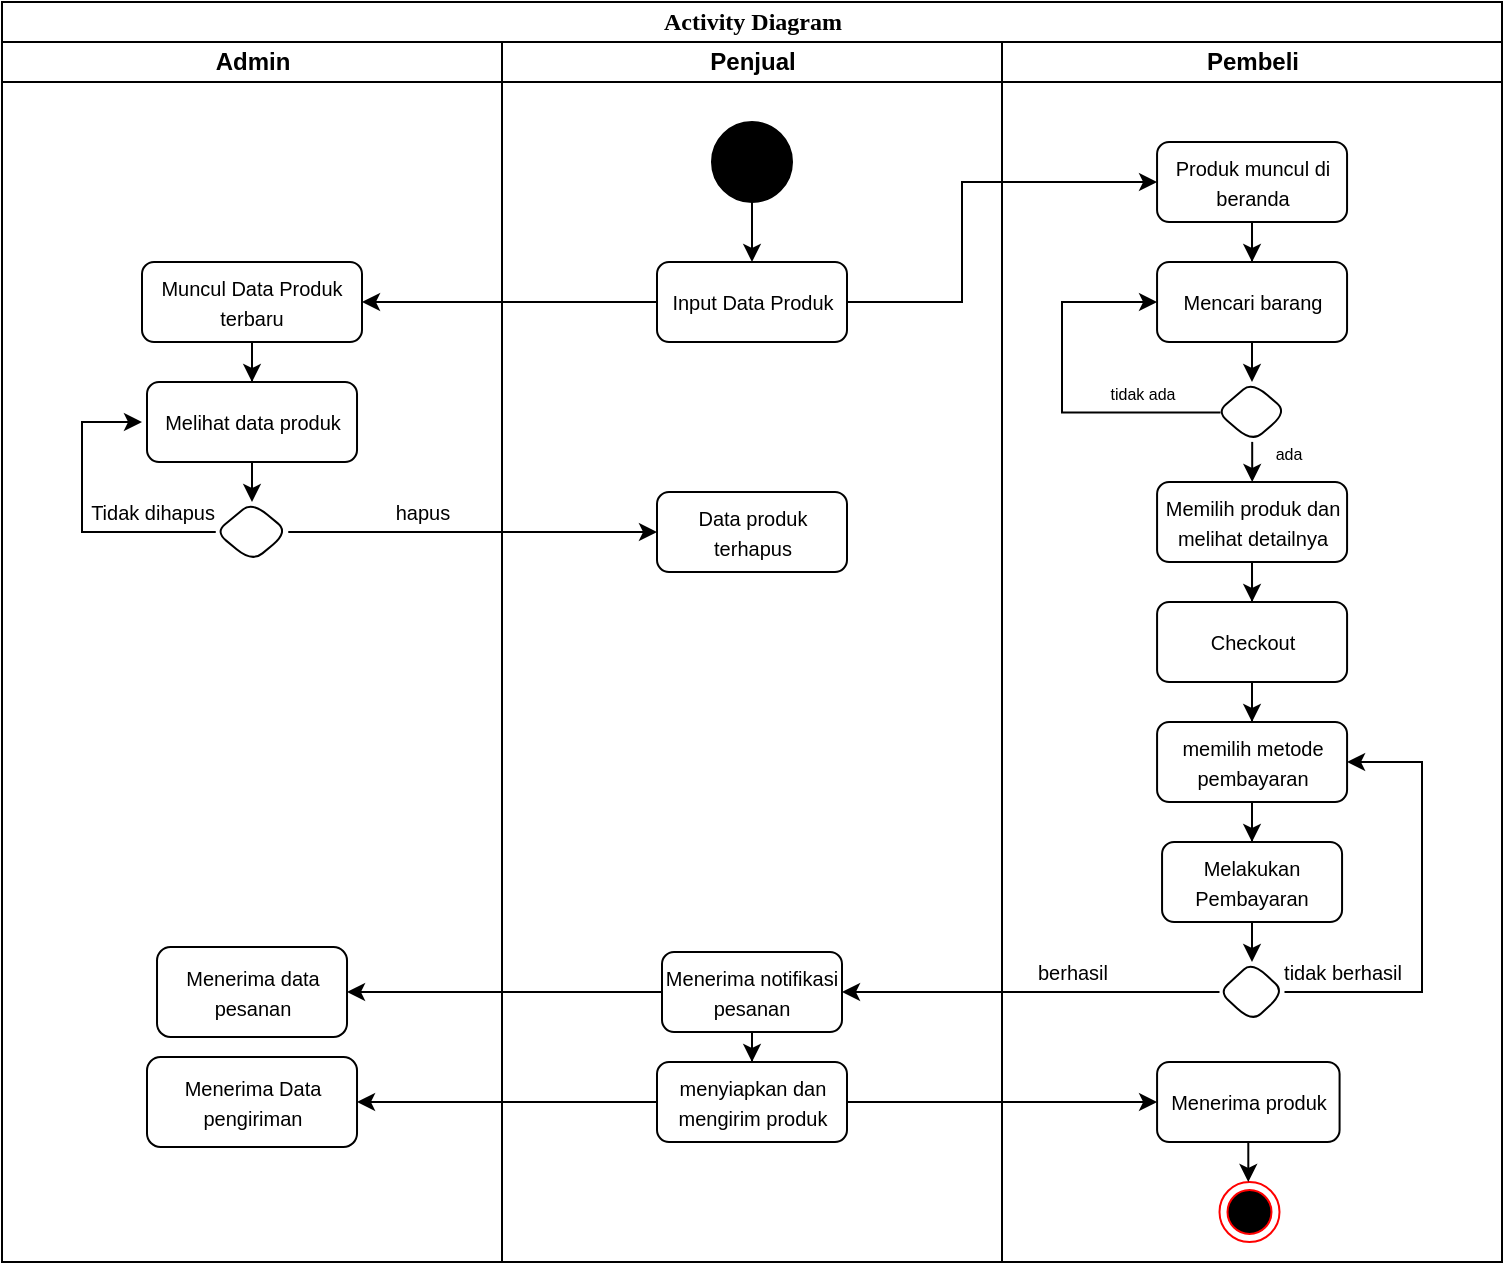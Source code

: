 <mxfile version="26.0.16">
  <diagram name="Page-1" id="0783ab3e-0a74-02c8-0abd-f7b4e66b4bec">
    <mxGraphModel dx="940" dy="447" grid="1" gridSize="10" guides="1" tooltips="1" connect="1" arrows="1" fold="1" page="1" pageScale="1" pageWidth="850" pageHeight="1100" background="none" math="0" shadow="0">
      <root>
        <mxCell id="0" />
        <mxCell id="1" parent="0" />
        <mxCell id="1c1d494c118603dd-1" value="Activity Diagram" style="swimlane;html=1;childLayout=stackLayout;startSize=20;rounded=0;shadow=0;comic=0;labelBackgroundColor=none;strokeWidth=1;fontFamily=Verdana;fontSize=12;align=center;" parent="1" vertex="1">
          <mxGeometry x="40" y="20" width="750" height="630" as="geometry" />
        </mxCell>
        <mxCell id="j9S7m9VbnJjn6Bd4xAih-59" value="" style="edgeStyle=orthogonalEdgeStyle;rounded=0;orthogonalLoop=1;jettySize=auto;html=1;exitX=0;exitY=0.5;exitDx=0;exitDy=0;" parent="1c1d494c118603dd-1" source="j9S7m9VbnJjn6Bd4xAih-56" target="j9S7m9VbnJjn6Bd4xAih-58" edge="1">
          <mxGeometry relative="1" as="geometry">
            <Array as="points">
              <mxPoint x="375" y="495" />
            </Array>
          </mxGeometry>
        </mxCell>
        <mxCell id="j9S7m9VbnJjn6Bd4xAih-69" value="" style="edgeStyle=orthogonalEdgeStyle;rounded=0;orthogonalLoop=1;jettySize=auto;html=1;entryX=0;entryY=0.5;entryDx=0;entryDy=0;" parent="1c1d494c118603dd-1" source="j9S7m9VbnJjn6Bd4xAih-64" target="j9S7m9VbnJjn6Bd4xAih-72" edge="1">
          <mxGeometry relative="1" as="geometry">
            <Array as="points" />
            <mxPoint x="570" y="550" as="targetPoint" />
          </mxGeometry>
        </mxCell>
        <mxCell id="1c1d494c118603dd-2" value="Admin" style="swimlane;html=1;startSize=20;" parent="1c1d494c118603dd-1" vertex="1">
          <mxGeometry y="20" width="250" height="610" as="geometry" />
        </mxCell>
        <mxCell id="R7YfHAetOZ6QjB4G0FDa-20" value="" style="edgeStyle=orthogonalEdgeStyle;rounded=0;orthogonalLoop=1;jettySize=auto;html=1;" parent="1c1d494c118603dd-2" source="R7YfHAetOZ6QjB4G0FDa-7" target="R7YfHAetOZ6QjB4G0FDa-18" edge="1">
          <mxGeometry relative="1" as="geometry" />
        </mxCell>
        <mxCell id="R7YfHAetOZ6QjB4G0FDa-7" value="&lt;font style=&quot;font-size: 10px;&quot;&gt;Muncul Data Produk terbaru&lt;/font&gt;" style="whiteSpace=wrap;html=1;rounded=1;" parent="1c1d494c118603dd-2" vertex="1">
          <mxGeometry x="70" y="110" width="110" height="40" as="geometry" />
        </mxCell>
        <mxCell id="R7YfHAetOZ6QjB4G0FDa-23" value="" style="edgeStyle=orthogonalEdgeStyle;rounded=0;orthogonalLoop=1;jettySize=auto;html=1;" parent="1c1d494c118603dd-2" source="R7YfHAetOZ6QjB4G0FDa-9" edge="1">
          <mxGeometry relative="1" as="geometry">
            <mxPoint x="70" y="190" as="targetPoint" />
            <Array as="points">
              <mxPoint x="40" y="245" />
              <mxPoint x="40" y="190" />
            </Array>
          </mxGeometry>
        </mxCell>
        <mxCell id="R7YfHAetOZ6QjB4G0FDa-9" value="" style="rhombus;whiteSpace=wrap;html=1;rounded=1;" parent="1c1d494c118603dd-2" vertex="1">
          <mxGeometry x="106.88" y="230" width="36.25" height="30" as="geometry" />
        </mxCell>
        <mxCell id="R7YfHAetOZ6QjB4G0FDa-17" value="&lt;font style=&quot;font-size: 10px;&quot;&gt;hapus&lt;/font&gt;" style="text;html=1;align=center;verticalAlign=middle;resizable=0;points=[];autosize=1;strokeColor=none;fillColor=none;" parent="1c1d494c118603dd-2" vertex="1">
          <mxGeometry x="185" y="220" width="50" height="30" as="geometry" />
        </mxCell>
        <mxCell id="R7YfHAetOZ6QjB4G0FDa-21" value="" style="edgeStyle=orthogonalEdgeStyle;rounded=0;orthogonalLoop=1;jettySize=auto;html=1;" parent="1c1d494c118603dd-2" source="R7YfHAetOZ6QjB4G0FDa-18" target="R7YfHAetOZ6QjB4G0FDa-9" edge="1">
          <mxGeometry relative="1" as="geometry" />
        </mxCell>
        <mxCell id="R7YfHAetOZ6QjB4G0FDa-18" value="&lt;font style=&quot;font-size: 10px;&quot;&gt;Melihat data produk&lt;/font&gt;" style="whiteSpace=wrap;html=1;rounded=1;" parent="1c1d494c118603dd-2" vertex="1">
          <mxGeometry x="72.5" y="170" width="105.01" height="40" as="geometry" />
        </mxCell>
        <mxCell id="R7YfHAetOZ6QjB4G0FDa-24" value="&lt;font style=&quot;font-size: 10px;&quot;&gt;Tidak dihapus&lt;/font&gt;" style="text;html=1;align=center;verticalAlign=middle;resizable=0;points=[];autosize=1;strokeColor=none;fillColor=none;" parent="1c1d494c118603dd-2" vertex="1">
          <mxGeometry x="30.0" y="220" width="90" height="30" as="geometry" />
        </mxCell>
        <mxCell id="R7YfHAetOZ6QjB4G0FDa-25" value="&lt;font style=&quot;font-size: 10px;&quot;&gt;Menerima data pesanan&lt;/font&gt;" style="whiteSpace=wrap;html=1;rounded=1;" parent="1c1d494c118603dd-2" vertex="1">
          <mxGeometry x="77.51" y="452.5" width="95" height="45" as="geometry" />
        </mxCell>
        <mxCell id="R7YfHAetOZ6QjB4G0FDa-31" value="&lt;font style=&quot;font-size: 10px;&quot;&gt;Menerima Data pengiriman&lt;/font&gt;" style="rounded=1;whiteSpace=wrap;html=1;" parent="1c1d494c118603dd-2" vertex="1">
          <mxGeometry x="72.5" y="507.5" width="105.01" height="45" as="geometry" />
        </mxCell>
        <mxCell id="1c1d494c118603dd-3" value="Penjual" style="swimlane;html=1;startSize=20;" parent="1c1d494c118603dd-1" vertex="1">
          <mxGeometry x="250" y="20" width="250" height="610" as="geometry" />
        </mxCell>
        <mxCell id="j9S7m9VbnJjn6Bd4xAih-65" value="" style="edgeStyle=orthogonalEdgeStyle;rounded=0;orthogonalLoop=1;jettySize=auto;html=1;" parent="1c1d494c118603dd-3" source="j9S7m9VbnJjn6Bd4xAih-58" target="j9S7m9VbnJjn6Bd4xAih-64" edge="1">
          <mxGeometry relative="1" as="geometry" />
        </mxCell>
        <mxCell id="j9S7m9VbnJjn6Bd4xAih-58" value="&lt;font style=&quot;font-size: 10px;&quot;&gt;Menerima notifikasi pesanan&lt;/font&gt;" style="whiteSpace=wrap;html=1;rounded=1;" parent="1c1d494c118603dd-3" vertex="1">
          <mxGeometry x="80" y="455" width="90" height="40" as="geometry" />
        </mxCell>
        <mxCell id="j9S7m9VbnJjn6Bd4xAih-64" value="&lt;font style=&quot;font-size: 10px;&quot;&gt;menyiapkan dan mengirim produk&lt;/font&gt;" style="whiteSpace=wrap;html=1;rounded=1;" parent="1c1d494c118603dd-3" vertex="1">
          <mxGeometry x="77.5" y="510" width="95" height="40" as="geometry" />
        </mxCell>
        <mxCell id="j9S7m9VbnJjn6Bd4xAih-75" value="" style="edgeStyle=orthogonalEdgeStyle;rounded=0;orthogonalLoop=1;jettySize=auto;html=1;" parent="1c1d494c118603dd-3" source="j9S7m9VbnJjn6Bd4xAih-31" target="j9S7m9VbnJjn6Bd4xAih-74" edge="1">
          <mxGeometry relative="1" as="geometry" />
        </mxCell>
        <mxCell id="j9S7m9VbnJjn6Bd4xAih-31" value="" style="ellipse;whiteSpace=wrap;html=1;rounded=0;shadow=0;comic=0;labelBackgroundColor=none;strokeWidth=1;fillColor=#000000;fontFamily=Verdana;fontSize=12;align=center;" parent="1c1d494c118603dd-3" vertex="1">
          <mxGeometry x="105" y="40" width="40" height="40" as="geometry" />
        </mxCell>
        <mxCell id="j9S7m9VbnJjn6Bd4xAih-74" value="&lt;font style=&quot;font-size: 10px;&quot;&gt;Input Data Produk&lt;/font&gt;" style="rounded=1;whiteSpace=wrap;html=1;" parent="1c1d494c118603dd-3" vertex="1">
          <mxGeometry x="77.5" y="110" width="95" height="40" as="geometry" />
        </mxCell>
        <mxCell id="R7YfHAetOZ6QjB4G0FDa-15" value="&lt;font style=&quot;font-size: 10px;&quot;&gt;Data produk terhapus&lt;/font&gt;" style="rounded=1;whiteSpace=wrap;html=1;" parent="1c1d494c118603dd-3" vertex="1">
          <mxGeometry x="77.5" y="225" width="95" height="40" as="geometry" />
        </mxCell>
        <mxCell id="j9S7m9VbnJjn6Bd4xAih-77" value="" style="edgeStyle=orthogonalEdgeStyle;rounded=0;orthogonalLoop=1;jettySize=auto;html=1;" parent="1c1d494c118603dd-1" source="j9S7m9VbnJjn6Bd4xAih-74" target="j9S7m9VbnJjn6Bd4xAih-76" edge="1">
          <mxGeometry relative="1" as="geometry">
            <Array as="points">
              <mxPoint x="480" y="150" />
              <mxPoint x="480" y="90" />
            </Array>
          </mxGeometry>
        </mxCell>
        <mxCell id="-TbSnAbcL_m0biIYStXS-1" value="Pembeli" style="swimlane;html=1;startSize=20;" parent="1c1d494c118603dd-1" vertex="1">
          <mxGeometry x="500" y="20" width="250" height="610" as="geometry" />
        </mxCell>
        <mxCell id="j9S7m9VbnJjn6Bd4xAih-37" value="" style="edgeStyle=orthogonalEdgeStyle;rounded=0;orthogonalLoop=1;jettySize=auto;html=1;" parent="-TbSnAbcL_m0biIYStXS-1" source="j9S7m9VbnJjn6Bd4xAih-34" target="j9S7m9VbnJjn6Bd4xAih-36" edge="1">
          <mxGeometry relative="1" as="geometry" />
        </mxCell>
        <mxCell id="j9S7m9VbnJjn6Bd4xAih-34" value="&lt;font style=&quot;font-size: 10px;&quot;&gt;Mencari barang&lt;/font&gt;" style="rounded=1;whiteSpace=wrap;html=1;" parent="-TbSnAbcL_m0biIYStXS-1" vertex="1">
          <mxGeometry x="77.53" y="110" width="95" height="40" as="geometry" />
        </mxCell>
        <mxCell id="j9S7m9VbnJjn6Bd4xAih-41" value="" style="edgeStyle=orthogonalEdgeStyle;rounded=0;orthogonalLoop=1;jettySize=auto;html=1;" parent="-TbSnAbcL_m0biIYStXS-1" source="j9S7m9VbnJjn6Bd4xAih-36" target="j9S7m9VbnJjn6Bd4xAih-40" edge="1">
          <mxGeometry relative="1" as="geometry" />
        </mxCell>
        <mxCell id="j9S7m9VbnJjn6Bd4xAih-36" value="" style="rhombus;whiteSpace=wrap;html=1;rounded=1;" parent="-TbSnAbcL_m0biIYStXS-1" vertex="1">
          <mxGeometry x="107.55" y="170" width="34.97" height="30" as="geometry" />
        </mxCell>
        <mxCell id="j9S7m9VbnJjn6Bd4xAih-49" value="" style="edgeStyle=orthogonalEdgeStyle;rounded=0;orthogonalLoop=1;jettySize=auto;html=1;entryX=0.5;entryY=0;entryDx=0;entryDy=0;" parent="-TbSnAbcL_m0biIYStXS-1" source="j9S7m9VbnJjn6Bd4xAih-40" target="j9S7m9VbnJjn6Bd4xAih-50" edge="1">
          <mxGeometry relative="1" as="geometry">
            <mxPoint x="125.03" y="370" as="targetPoint" />
          </mxGeometry>
        </mxCell>
        <mxCell id="j9S7m9VbnJjn6Bd4xAih-40" value="&lt;font style=&quot;font-size: 10px;&quot;&gt;&lt;span style=&quot;&quot; data-end=&quot;394&quot; data-start=&quot;354&quot;&gt;Memilih produk dan melihat detailnya&lt;/span&gt;&lt;/font&gt;" style="whiteSpace=wrap;html=1;rounded=1;" parent="-TbSnAbcL_m0biIYStXS-1" vertex="1">
          <mxGeometry x="77.54" y="220" width="95" height="40" as="geometry" />
        </mxCell>
        <mxCell id="j9S7m9VbnJjn6Bd4xAih-47" value="&lt;font style=&quot;font-size: 8px;&quot;&gt;ada&lt;/font&gt;" style="text;html=1;align=center;verticalAlign=middle;resizable=0;points=[];autosize=1;strokeColor=none;fillColor=none;" parent="-TbSnAbcL_m0biIYStXS-1" vertex="1">
          <mxGeometry x="122.5" y="190" width="40" height="30" as="geometry" />
        </mxCell>
        <mxCell id="j9S7m9VbnJjn6Bd4xAih-53" value="" style="edgeStyle=orthogonalEdgeStyle;rounded=0;orthogonalLoop=1;jettySize=auto;html=1;" parent="-TbSnAbcL_m0biIYStXS-1" source="j9S7m9VbnJjn6Bd4xAih-50" target="j9S7m9VbnJjn6Bd4xAih-52" edge="1">
          <mxGeometry relative="1" as="geometry" />
        </mxCell>
        <mxCell id="j9S7m9VbnJjn6Bd4xAih-50" value="&lt;font style=&quot;font-size: 10px;&quot;&gt;Checkout&lt;/font&gt;" style="whiteSpace=wrap;html=1;rounded=1;" parent="-TbSnAbcL_m0biIYStXS-1" vertex="1">
          <mxGeometry x="77.54" y="280" width="95" height="40" as="geometry" />
        </mxCell>
        <mxCell id="j9S7m9VbnJjn6Bd4xAih-55" value="" style="edgeStyle=orthogonalEdgeStyle;rounded=0;orthogonalLoop=1;jettySize=auto;html=1;" parent="-TbSnAbcL_m0biIYStXS-1" source="j9S7m9VbnJjn6Bd4xAih-52" target="j9S7m9VbnJjn6Bd4xAih-54" edge="1">
          <mxGeometry relative="1" as="geometry" />
        </mxCell>
        <mxCell id="j9S7m9VbnJjn6Bd4xAih-52" value="&lt;font style=&quot;font-size: 10px;&quot;&gt;memilih metode pembayaran&lt;/font&gt;" style="rounded=1;whiteSpace=wrap;html=1;" parent="-TbSnAbcL_m0biIYStXS-1" vertex="1">
          <mxGeometry x="77.54" y="340" width="95" height="40" as="geometry" />
        </mxCell>
        <mxCell id="j9S7m9VbnJjn6Bd4xAih-57" value="" style="edgeStyle=orthogonalEdgeStyle;rounded=0;orthogonalLoop=1;jettySize=auto;html=1;" parent="-TbSnAbcL_m0biIYStXS-1" source="j9S7m9VbnJjn6Bd4xAih-54" target="j9S7m9VbnJjn6Bd4xAih-56" edge="1">
          <mxGeometry relative="1" as="geometry" />
        </mxCell>
        <mxCell id="j9S7m9VbnJjn6Bd4xAih-54" value="&lt;font style=&quot;font-size: 10px;&quot;&gt;Melakukan Pembayaran&lt;/font&gt;" style="whiteSpace=wrap;html=1;rounded=1;" parent="-TbSnAbcL_m0biIYStXS-1" vertex="1">
          <mxGeometry x="80.03" y="400" width="90" height="40" as="geometry" />
        </mxCell>
        <mxCell id="j9S7m9VbnJjn6Bd4xAih-61" value="" style="edgeStyle=orthogonalEdgeStyle;rounded=0;orthogonalLoop=1;jettySize=auto;html=1;entryX=1;entryY=0.5;entryDx=0;entryDy=0;" parent="-TbSnAbcL_m0biIYStXS-1" source="j9S7m9VbnJjn6Bd4xAih-56" target="j9S7m9VbnJjn6Bd4xAih-52" edge="1">
          <mxGeometry relative="1" as="geometry">
            <mxPoint x="80.03" y="530" as="targetPoint" />
            <Array as="points">
              <mxPoint x="210" y="475" />
              <mxPoint x="210" y="360" />
            </Array>
          </mxGeometry>
        </mxCell>
        <mxCell id="j9S7m9VbnJjn6Bd4xAih-56" value="" style="rhombus;whiteSpace=wrap;html=1;rounded=1;" parent="-TbSnAbcL_m0biIYStXS-1" vertex="1">
          <mxGeometry x="108.75" y="460" width="32.5" height="30" as="geometry" />
        </mxCell>
        <mxCell id="j9S7m9VbnJjn6Bd4xAih-63" value="&lt;font style=&quot;font-size: 10px;&quot;&gt;berhasil&lt;/font&gt;" style="text;html=1;align=center;verticalAlign=middle;resizable=0;points=[];autosize=1;strokeColor=none;fillColor=none;" parent="-TbSnAbcL_m0biIYStXS-1" vertex="1">
          <mxGeometry x="5.03" y="450" width="60" height="30" as="geometry" />
        </mxCell>
        <mxCell id="j9S7m9VbnJjn6Bd4xAih-78" value="" style="edgeStyle=orthogonalEdgeStyle;rounded=0;orthogonalLoop=1;jettySize=auto;html=1;entryX=0.5;entryY=0;entryDx=0;entryDy=0;" parent="-TbSnAbcL_m0biIYStXS-1" source="j9S7m9VbnJjn6Bd4xAih-76" target="j9S7m9VbnJjn6Bd4xAih-34" edge="1">
          <mxGeometry relative="1" as="geometry">
            <mxPoint x="125" y="100" as="targetPoint" />
            <Array as="points" />
          </mxGeometry>
        </mxCell>
        <mxCell id="j9S7m9VbnJjn6Bd4xAih-76" value="&lt;font style=&quot;font-size: 10px;&quot;&gt;Produk muncul di beranda&lt;/font&gt;" style="whiteSpace=wrap;html=1;rounded=1;" parent="-TbSnAbcL_m0biIYStXS-1" vertex="1">
          <mxGeometry x="77.53" y="50" width="95" height="40" as="geometry" />
        </mxCell>
        <mxCell id="j9S7m9VbnJjn6Bd4xAih-62" value="&lt;font style=&quot;font-size: 10px;&quot;&gt;tidak berhasil&lt;/font&gt;" style="text;html=1;align=center;verticalAlign=middle;resizable=0;points=[];autosize=1;strokeColor=none;fillColor=none;" parent="-TbSnAbcL_m0biIYStXS-1" vertex="1">
          <mxGeometry x="130" y="450" width="80" height="30" as="geometry" />
        </mxCell>
        <mxCell id="j9S7m9VbnJjn6Bd4xAih-89" value="" style="ellipse;html=1;shape=endState;fillColor=#000000;strokeColor=#ff0000;" parent="-TbSnAbcL_m0biIYStXS-1" vertex="1">
          <mxGeometry x="108.75" y="570" width="30" height="30" as="geometry" />
        </mxCell>
        <mxCell id="j9S7m9VbnJjn6Bd4xAih-43" value="" style="edgeStyle=orthogonalEdgeStyle;rounded=0;orthogonalLoop=1;jettySize=auto;html=1;entryX=0;entryY=0.5;entryDx=0;entryDy=0;exitX=0.049;exitY=0.507;exitDx=0;exitDy=0;exitPerimeter=0;" parent="-TbSnAbcL_m0biIYStXS-1" source="j9S7m9VbnJjn6Bd4xAih-36" target="j9S7m9VbnJjn6Bd4xAih-34" edge="1">
          <mxGeometry relative="1" as="geometry">
            <mxPoint x="-423.152" y="266.838" as="sourcePoint" />
            <mxPoint x="-460" y="179.99" as="targetPoint" />
            <Array as="points">
              <mxPoint x="30" y="185" />
              <mxPoint x="30" y="130" />
            </Array>
          </mxGeometry>
        </mxCell>
        <mxCell id="j9S7m9VbnJjn6Bd4xAih-46" value="&lt;font style=&quot;font-size: 8px;&quot;&gt;tidak ada&lt;/font&gt;" style="text;html=1;align=center;verticalAlign=middle;resizable=0;points=[];autosize=1;strokeColor=none;fillColor=none;" parent="-TbSnAbcL_m0biIYStXS-1" vertex="1">
          <mxGeometry x="39.97" y="160" width="60" height="30" as="geometry" />
        </mxCell>
        <mxCell id="mfFhk0oxcUFFaqHnb9B--1" value="" style="edgeStyle=orthogonalEdgeStyle;rounded=0;orthogonalLoop=1;jettySize=auto;html=1;" edge="1" parent="-TbSnAbcL_m0biIYStXS-1" source="j9S7m9VbnJjn6Bd4xAih-72" target="j9S7m9VbnJjn6Bd4xAih-89">
          <mxGeometry relative="1" as="geometry" />
        </mxCell>
        <mxCell id="j9S7m9VbnJjn6Bd4xAih-72" value="&lt;font style=&quot;font-size: 10px;&quot;&gt;Menerima produk&lt;/font&gt;" style="whiteSpace=wrap;html=1;rounded=1;" parent="-TbSnAbcL_m0biIYStXS-1" vertex="1">
          <mxGeometry x="77.54" y="510" width="91.25" height="40" as="geometry" />
        </mxCell>
        <mxCell id="R7YfHAetOZ6QjB4G0FDa-8" value="" style="edgeStyle=orthogonalEdgeStyle;rounded=0;orthogonalLoop=1;jettySize=auto;html=1;" parent="1c1d494c118603dd-1" source="j9S7m9VbnJjn6Bd4xAih-74" target="R7YfHAetOZ6QjB4G0FDa-7" edge="1">
          <mxGeometry relative="1" as="geometry" />
        </mxCell>
        <mxCell id="R7YfHAetOZ6QjB4G0FDa-16" value="" style="edgeStyle=orthogonalEdgeStyle;rounded=0;orthogonalLoop=1;jettySize=auto;html=1;" parent="1c1d494c118603dd-1" source="R7YfHAetOZ6QjB4G0FDa-9" target="R7YfHAetOZ6QjB4G0FDa-15" edge="1">
          <mxGeometry relative="1" as="geometry" />
        </mxCell>
        <mxCell id="R7YfHAetOZ6QjB4G0FDa-26" value="" style="edgeStyle=orthogonalEdgeStyle;rounded=0;orthogonalLoop=1;jettySize=auto;html=1;" parent="1c1d494c118603dd-1" source="j9S7m9VbnJjn6Bd4xAih-58" target="R7YfHAetOZ6QjB4G0FDa-25" edge="1">
          <mxGeometry relative="1" as="geometry" />
        </mxCell>
        <mxCell id="R7YfHAetOZ6QjB4G0FDa-32" value="" style="edgeStyle=orthogonalEdgeStyle;rounded=0;orthogonalLoop=1;jettySize=auto;html=1;" parent="1c1d494c118603dd-1" source="j9S7m9VbnJjn6Bd4xAih-64" target="R7YfHAetOZ6QjB4G0FDa-31" edge="1">
          <mxGeometry relative="1" as="geometry" />
        </mxCell>
      </root>
    </mxGraphModel>
  </diagram>
</mxfile>
